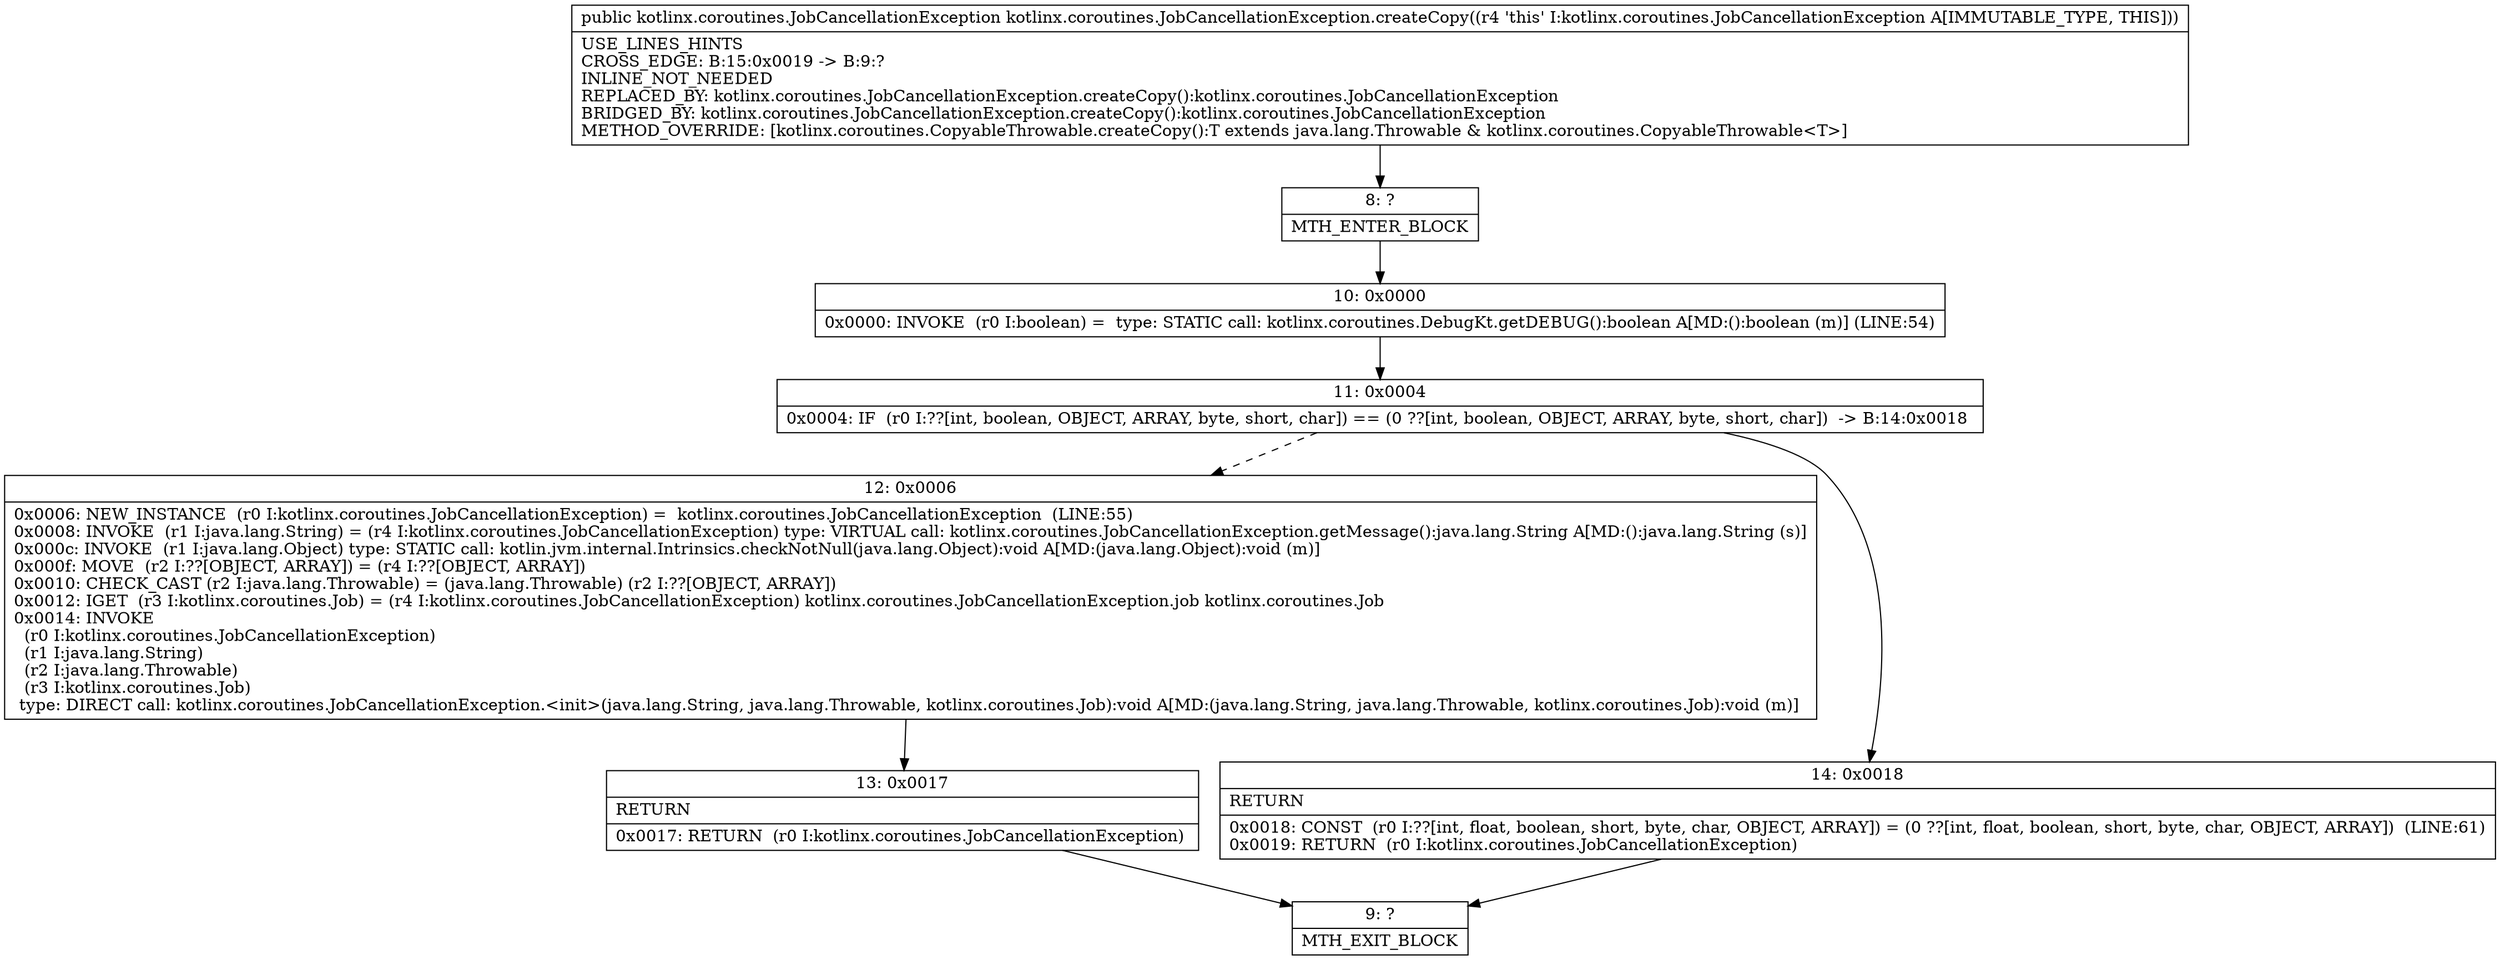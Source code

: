 digraph "CFG forkotlinx.coroutines.JobCancellationException.createCopy()Lkotlinx\/coroutines\/JobCancellationException;" {
Node_8 [shape=record,label="{8\:\ ?|MTH_ENTER_BLOCK\l}"];
Node_10 [shape=record,label="{10\:\ 0x0000|0x0000: INVOKE  (r0 I:boolean) =  type: STATIC call: kotlinx.coroutines.DebugKt.getDEBUG():boolean A[MD:():boolean (m)] (LINE:54)\l}"];
Node_11 [shape=record,label="{11\:\ 0x0004|0x0004: IF  (r0 I:??[int, boolean, OBJECT, ARRAY, byte, short, char]) == (0 ??[int, boolean, OBJECT, ARRAY, byte, short, char])  \-\> B:14:0x0018 \l}"];
Node_12 [shape=record,label="{12\:\ 0x0006|0x0006: NEW_INSTANCE  (r0 I:kotlinx.coroutines.JobCancellationException) =  kotlinx.coroutines.JobCancellationException  (LINE:55)\l0x0008: INVOKE  (r1 I:java.lang.String) = (r4 I:kotlinx.coroutines.JobCancellationException) type: VIRTUAL call: kotlinx.coroutines.JobCancellationException.getMessage():java.lang.String A[MD:():java.lang.String (s)]\l0x000c: INVOKE  (r1 I:java.lang.Object) type: STATIC call: kotlin.jvm.internal.Intrinsics.checkNotNull(java.lang.Object):void A[MD:(java.lang.Object):void (m)]\l0x000f: MOVE  (r2 I:??[OBJECT, ARRAY]) = (r4 I:??[OBJECT, ARRAY]) \l0x0010: CHECK_CAST (r2 I:java.lang.Throwable) = (java.lang.Throwable) (r2 I:??[OBJECT, ARRAY]) \l0x0012: IGET  (r3 I:kotlinx.coroutines.Job) = (r4 I:kotlinx.coroutines.JobCancellationException) kotlinx.coroutines.JobCancellationException.job kotlinx.coroutines.Job \l0x0014: INVOKE  \l  (r0 I:kotlinx.coroutines.JobCancellationException)\l  (r1 I:java.lang.String)\l  (r2 I:java.lang.Throwable)\l  (r3 I:kotlinx.coroutines.Job)\l type: DIRECT call: kotlinx.coroutines.JobCancellationException.\<init\>(java.lang.String, java.lang.Throwable, kotlinx.coroutines.Job):void A[MD:(java.lang.String, java.lang.Throwable, kotlinx.coroutines.Job):void (m)]\l}"];
Node_13 [shape=record,label="{13\:\ 0x0017|RETURN\l|0x0017: RETURN  (r0 I:kotlinx.coroutines.JobCancellationException) \l}"];
Node_9 [shape=record,label="{9\:\ ?|MTH_EXIT_BLOCK\l}"];
Node_14 [shape=record,label="{14\:\ 0x0018|RETURN\l|0x0018: CONST  (r0 I:??[int, float, boolean, short, byte, char, OBJECT, ARRAY]) = (0 ??[int, float, boolean, short, byte, char, OBJECT, ARRAY])  (LINE:61)\l0x0019: RETURN  (r0 I:kotlinx.coroutines.JobCancellationException) \l}"];
MethodNode[shape=record,label="{public kotlinx.coroutines.JobCancellationException kotlinx.coroutines.JobCancellationException.createCopy((r4 'this' I:kotlinx.coroutines.JobCancellationException A[IMMUTABLE_TYPE, THIS]))  | USE_LINES_HINTS\lCROSS_EDGE: B:15:0x0019 \-\> B:9:?\lINLINE_NOT_NEEDED\lREPLACED_BY: kotlinx.coroutines.JobCancellationException.createCopy():kotlinx.coroutines.JobCancellationException\lBRIDGED_BY: kotlinx.coroutines.JobCancellationException.createCopy():kotlinx.coroutines.JobCancellationException\lMETHOD_OVERRIDE: [kotlinx.coroutines.CopyableThrowable.createCopy():T extends java.lang.Throwable & kotlinx.coroutines.CopyableThrowable\<T\>]\l}"];
MethodNode -> Node_8;Node_8 -> Node_10;
Node_10 -> Node_11;
Node_11 -> Node_12[style=dashed];
Node_11 -> Node_14;
Node_12 -> Node_13;
Node_13 -> Node_9;
Node_14 -> Node_9;
}

